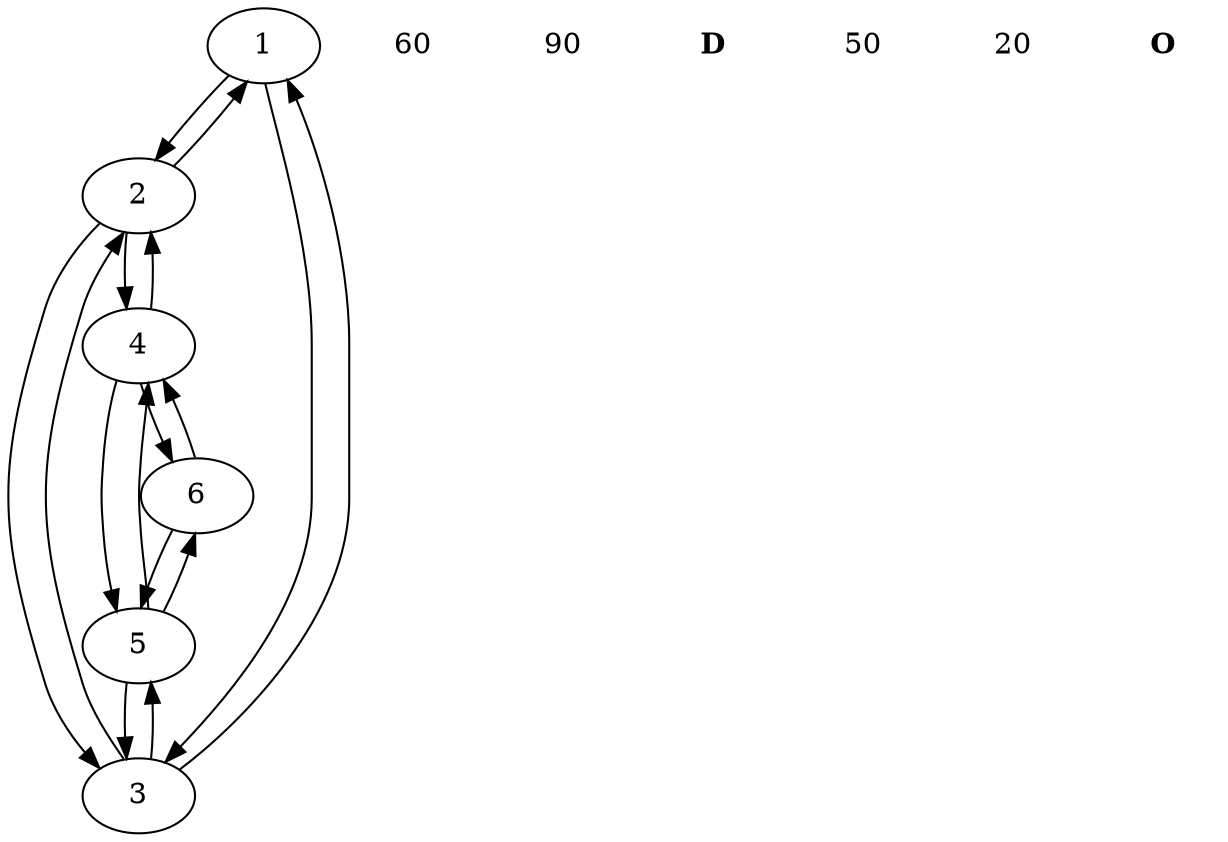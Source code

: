 digraph {
    1[pos="0,0!"]
    2[pos="1.5,1!"]
    3[pos="1.5,-1!"]
    4[pos="3.5,1!"]
    5[pos="3.5,-1!"]
    6[pos="5,0!"]

    // Fake nodes as labels (can't manually position labels)
    60[pos="0,0.4!"    penwidth="0"]
    90[pos="1.5,1.4!" penwidth="0"]
    𝐃 [pos="1.5,-1.4!"  penwidth="0"]
    50[pos="3.5,1.4!" penwidth="0"]
    20[pos="3.5,-1.4!"  penwidth="0"]
    𝐎 [pos="5,0.4!"    penwidth="0"]

    1 -> {2, 3}
    2 -> {1, 3, 4}
    3 -> {1, 2, 5}
    4 -> {2, 5, 6}
    5 -> {3, 4, 6}
    6 -> {4, 5}
}
